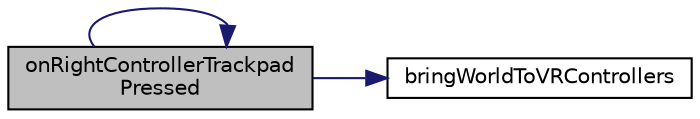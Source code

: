 digraph "onRightControllerTrackpadPressed"
{
 // LATEX_PDF_SIZE
  bgcolor="transparent";
  edge [fontname="Helvetica",fontsize="10",labelfontname="Helvetica",labelfontsize="10"];
  node [fontname="Helvetica",fontsize="10",shape=record];
  rankdir="LR";
  Node1 [label="onRightControllerTrackpad\lPressed",height=0.2,width=0.4,color="black", fillcolor="grey75", style="filled", fontcolor="black",tooltip=" "];
  Node1 -> Node2 [color="midnightblue",fontsize="10",style="solid",fontname="Helvetica"];
  Node2 [label="bringWorldToVRControllers",height=0.2,width=0.4,color="black",URL="$class_virtual_reality_helper_1_1_custom_v_r.html#a59c43d0b9bd4a0712e89fa2ed3c8848b",tooltip=" "];
  Node1 -> Node1 [color="midnightblue",fontsize="10",style="solid",fontname="Helvetica"];
}
